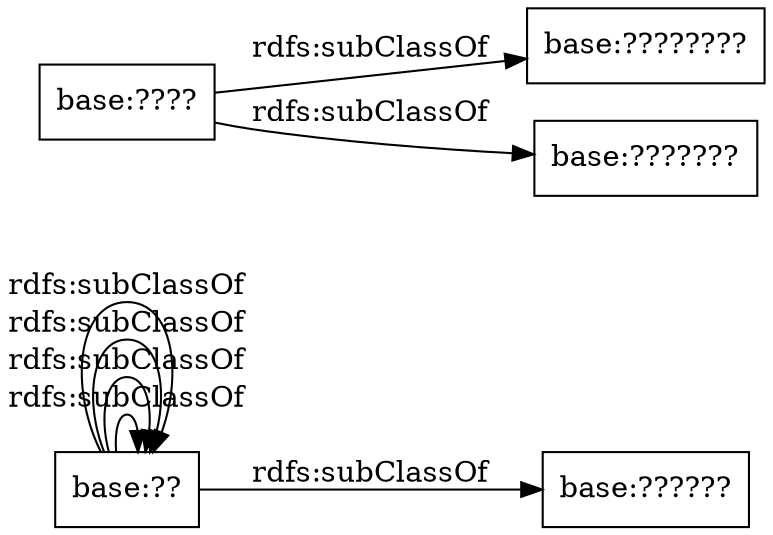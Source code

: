 digraph ar2dtool_diagram { 
rankdir=LR;
size="1000"
node [shape = rectangle, color="black"]; "base:??" "base:??????" "base:????????" "base:??" "base:???????" "base:??" "base:????" "base:??" "base:??" "base:????" "base:??" ; /*classes style*/
	"base:??" -> "base:??" [ label = "rdfs:subClassOf" ];
	"base:??" -> "base:??????" [ label = "rdfs:subClassOf" ];
	"base:??" -> "base:??" [ label = "rdfs:subClassOf" ];
	"base:????" -> "base:????????" [ label = "rdfs:subClassOf" ];
	"base:??" -> "base:??" [ label = "rdfs:subClassOf" ];
	"base:??" -> "base:??" [ label = "rdfs:subClassOf" ];
	"base:????" -> "base:???????" [ label = "rdfs:subClassOf" ];

}
